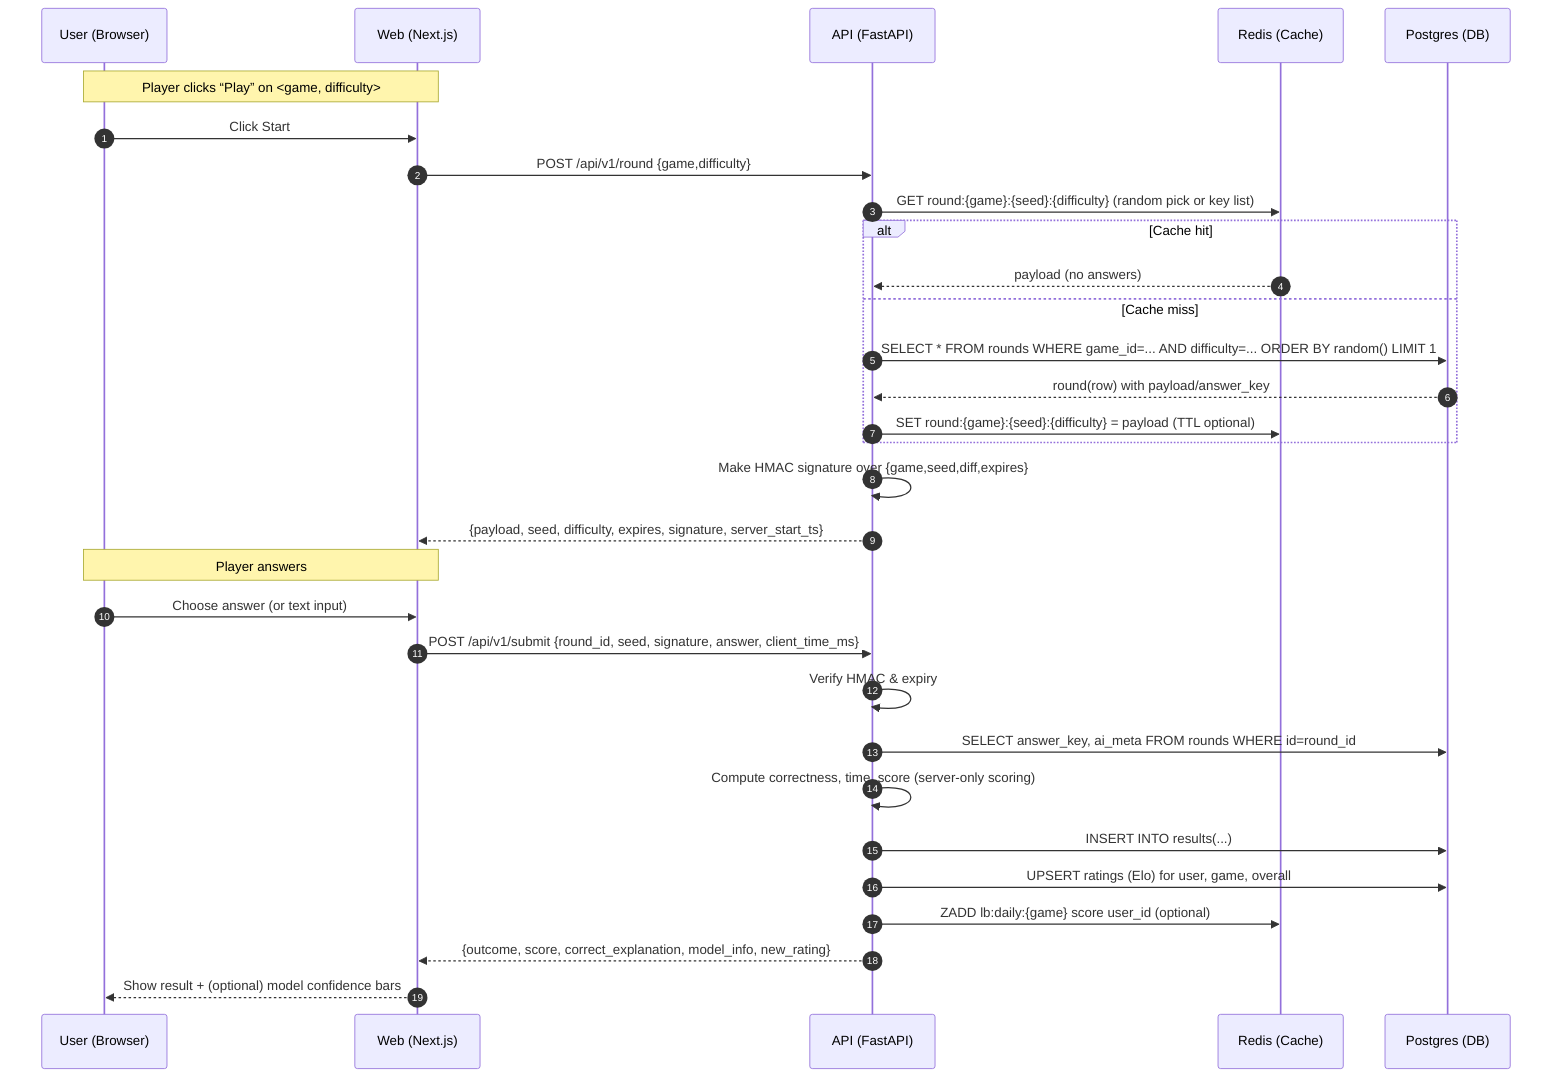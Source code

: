 sequenceDiagram
  autonumber
  participant U as User (Browser)
  participant W as Web (Next.js)
  participant A as API (FastAPI)
  participant R as Redis (Cache)
  participant P as Postgres (DB)

  Note over U,W: Player clicks “Play” on <game, difficulty>
  U->>W: Click Start
  W->>A: POST /api/v1/round {game,difficulty}
  A->>R: GET round:{game}:{seed}:{difficulty} (random pick or key list)
  alt Cache hit
    R-->>A: payload (no answers)
  else Cache miss
    A->>P: SELECT * FROM rounds WHERE game_id=... AND difficulty=... ORDER BY random() LIMIT 1
    P-->>A: round(row) with payload/answer_key
    A->>R: SET round:{game}:{seed}:{difficulty} = payload  (TTL optional)
  end
  A->>A: Make HMAC signature over {game,seed,diff,expires}
  A-->>W: {payload, seed, difficulty, expires, signature, server_start_ts}

  Note over U,W: Player answers
  U->>W: Choose answer (or text input)
  W->>A: POST /api/v1/submit {round_id, seed, signature, answer, client_time_ms}
  A->>A: Verify HMAC & expiry
  A->>P: SELECT answer_key, ai_meta FROM rounds WHERE id=round_id
  A->>A: Compute correctness, time, score (server-only scoring)
  A->>P: INSERT INTO results(...)
  A->>P: UPSERT ratings (Elo) for user, game, overall
  A->>R: ZADD lb:daily:{game} score user_id  (optional)
  A-->>W: {outcome, score, correct_explanation, model_info, new_rating}
  W-->>U: Show result + (optional) model confidence bars